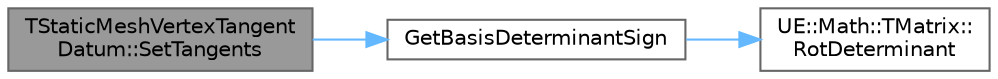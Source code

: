digraph "TStaticMeshVertexTangentDatum::SetTangents"
{
 // INTERACTIVE_SVG=YES
 // LATEX_PDF_SIZE
  bgcolor="transparent";
  edge [fontname=Helvetica,fontsize=10,labelfontname=Helvetica,labelfontsize=10];
  node [fontname=Helvetica,fontsize=10,shape=box,height=0.2,width=0.4];
  rankdir="LR";
  Node1 [id="Node000001",label="TStaticMeshVertexTangent\lDatum::SetTangents",height=0.2,width=0.4,color="gray40", fillcolor="grey60", style="filled", fontcolor="black",tooltip=" "];
  Node1 -> Node2 [id="edge1_Node000001_Node000002",color="steelblue1",style="solid",tooltip=" "];
  Node2 [id="Node000002",label="GetBasisDeterminantSign",height=0.2,width=0.4,color="grey40", fillcolor="white", style="filled",URL="$de/dba/RenderMath_8h.html#afa6cd7531bd93fd11e8ef02d8b7d9681",tooltip="Constructs a basis matrix for the axis vectors and returns the sign of the determinant."];
  Node2 -> Node3 [id="edge2_Node000002_Node000003",color="steelblue1",style="solid",tooltip=" "];
  Node3 [id="Node000003",label="UE::Math::TMatrix::\lRotDeterminant",height=0.2,width=0.4,color="grey40", fillcolor="white", style="filled",URL="$d6/d69/structUE_1_1Math_1_1TMatrix.html#afebd9a7b8faf0d666b5681ff4ac465a3",tooltip=" "];
}
